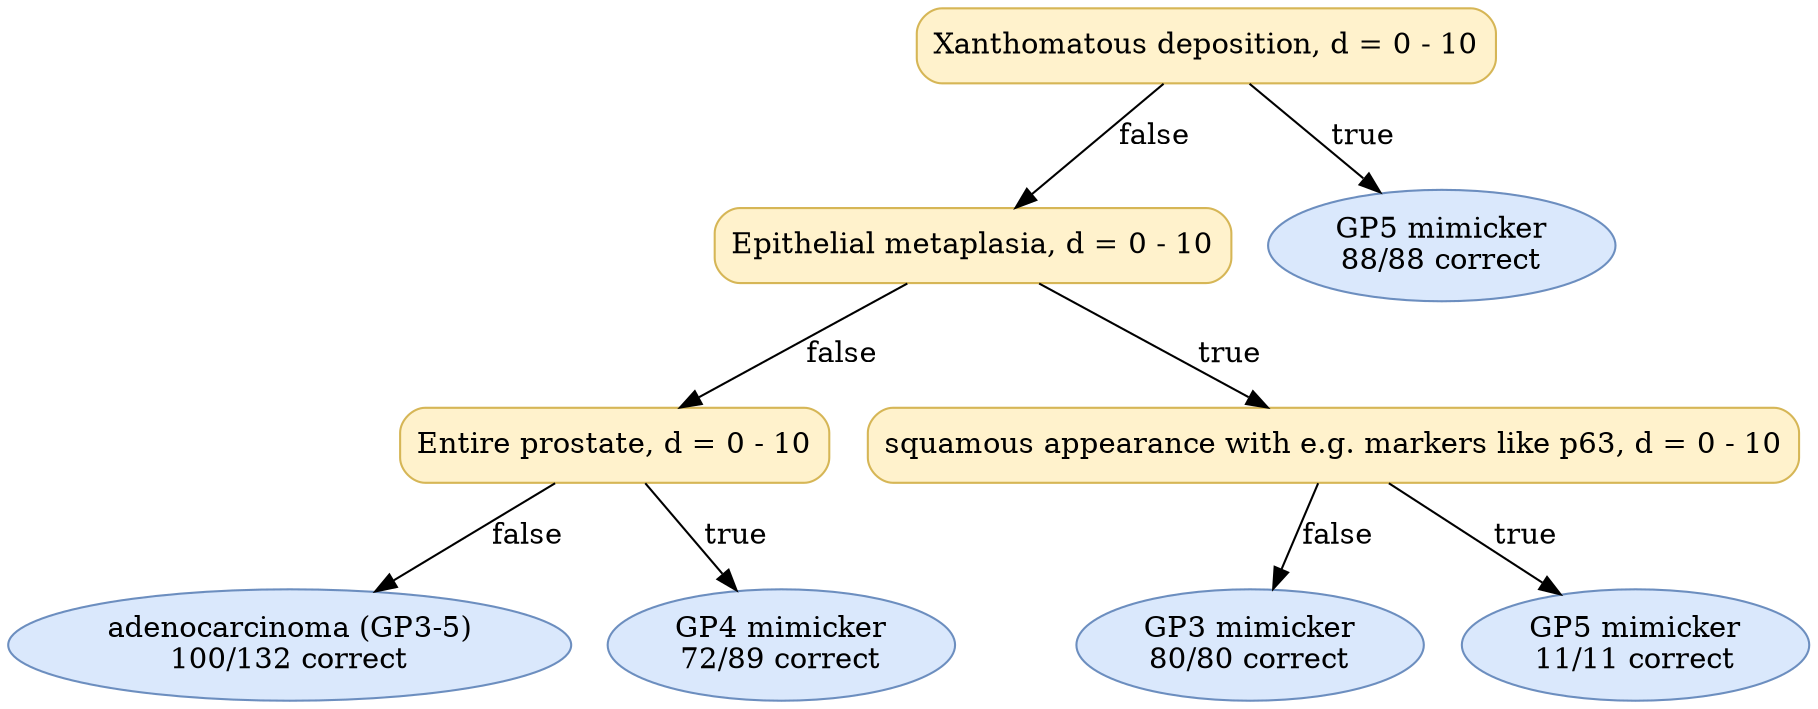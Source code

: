 digraph "DT" {
fontname="Times-Roman";
label="";
node [fontname="Times-Roman"];
Node1 [color="#D6B656", fillcolor="#FFF2CC", label="Xanthomatous deposition, d = 0 - 10", shape="box", style="rounded,filled"];
Node2 [color="#D6B656", fillcolor="#FFF2CC", label="Epithelial metaplasia, d = 0 - 10", shape="box", style="rounded,filled"];
Node3 [color="#D6B656", fillcolor="#FFF2CC", label="Entire prostate, d = 0 - 10", shape="box", style="rounded,filled"];
Node4 [color="#6C8EBF", fillcolor="#DAE8FC", label=<adenocarcinoma (GP3-5)<br/>100/132 correct>, shape="ellipse", style="rounded,filled"];
Node5 [color="#6C8EBF", fillcolor="#DAE8FC", label=<GP4 mimicker<br/>72/89 correct>, shape="ellipse", style="rounded,filled"];
Node6 [color="#D6B656", fillcolor="#FFF2CC", label="squamous appearance with e.g. markers like p63, d = 0 - 10", shape="box", style="rounded,filled"];
Node7 [color="#6C8EBF", fillcolor="#DAE8FC", label=<GP3 mimicker<br/>80/80 correct>, shape="ellipse", style="rounded,filled"];
Node8 [color="#6C8EBF", fillcolor="#DAE8FC", label=<GP5 mimicker<br/>11/11 correct>, shape="ellipse", style="rounded,filled"];
Node9 [color="#6C8EBF", fillcolor="#DAE8FC", label=<GP5 mimicker<br/>88/88 correct>, shape="ellipse", style="rounded,filled"];
Node1 -> Node2  [key=0, label="false"];
Node1 -> Node9  [key=0, label="true"];
Node2 -> Node3  [key=0, label="false"];
Node2 -> Node6  [key=0, label="true"];
Node3 -> Node4  [key=0, label="false"];
Node3 -> Node5  [key=0, label="true"];
Node6 -> Node7  [key=0, label="false"];
Node6 -> Node8  [key=0, label="true"];
}
